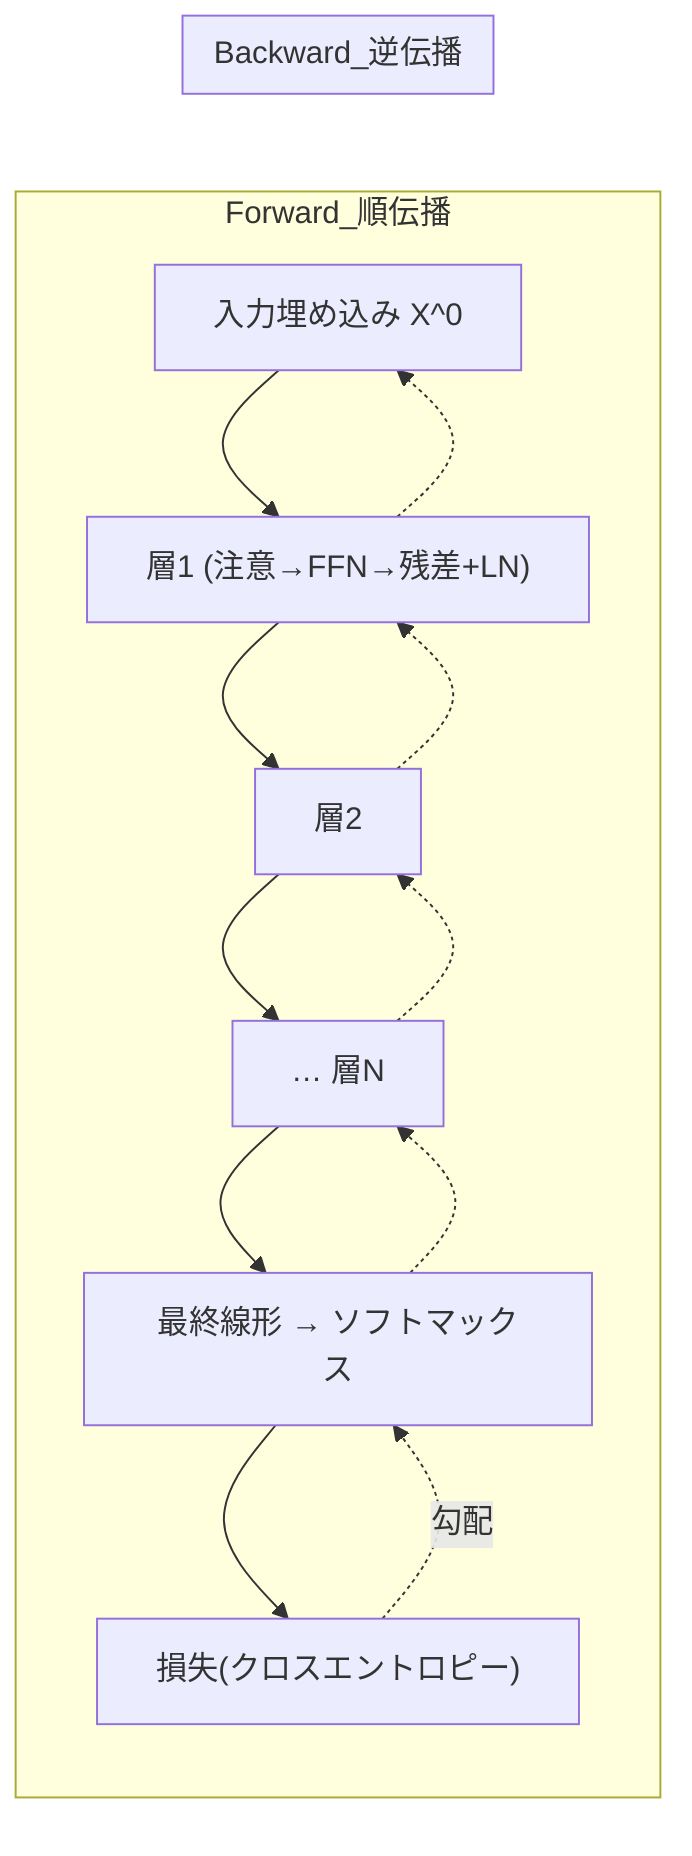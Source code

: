 flowchart LR
  subgraph Forward_順伝播
    X0["入力埋め込み X^0"] --> L1["層1 (注意→FFN→残差+LN)"] --> L2["層2"] --> L3["… 層N"]
    L3 --> Logits["最終線形 → ソフトマックス"]
    Logits --> Loss["損失(クロスエントロピー)"]
  end

  subgraph Backward_逆伝播
    Loss -. 勾配 .-> Logits -.-> L3 -.-> L2 -.-> L1 -.-> X0
  end